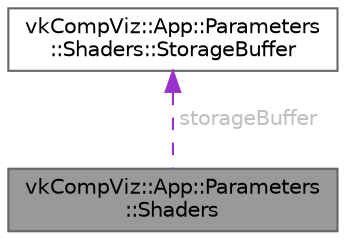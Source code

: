 digraph "vkCompViz::App::Parameters::Shaders"
{
 // LATEX_PDF_SIZE
  bgcolor="transparent";
  edge [fontname=Helvetica,fontsize=10,labelfontname=Helvetica,labelfontsize=10];
  node [fontname=Helvetica,fontsize=10,shape=box,height=0.2,width=0.4];
  Node1 [id="Node000001",label="vkCompViz::App::Parameters\l::Shaders",height=0.2,width=0.4,color="gray40", fillcolor="grey60", style="filled", fontcolor="black",tooltip="Configuration of shaders used in the application."];
  Node2 -> Node1 [id="edge1_Node000001_Node000002",dir="back",color="darkorchid3",style="dashed",tooltip=" ",label=" storageBuffer",fontcolor="grey" ];
  Node2 [id="Node000002",label="vkCompViz::App::Parameters\l::Shaders::StorageBuffer",height=0.2,width=0.4,color="gray40", fillcolor="white", style="filled",URL="$classvkCompViz_1_1App_1_1Parameters_1_1Shaders_1_1StorageBuffer.html",tooltip="Storage buffer configuration for shaders."];
}
